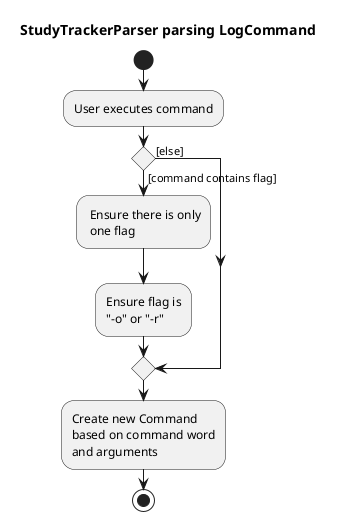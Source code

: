 @startuml
title StudyTrackerParser parsing LogCommand

start
:User executes command;

'Since the beta syntax does not support placing the condition outside the
'diamond we place it as the true branch instead.

if () then ([command contains flag])
    : Ensure there is only
     one flag;
    :Ensure flag is
    "-o" or "-r";
else ([else])
endif

:Create new Command
based on command word
and arguments;

stop
@enduml
